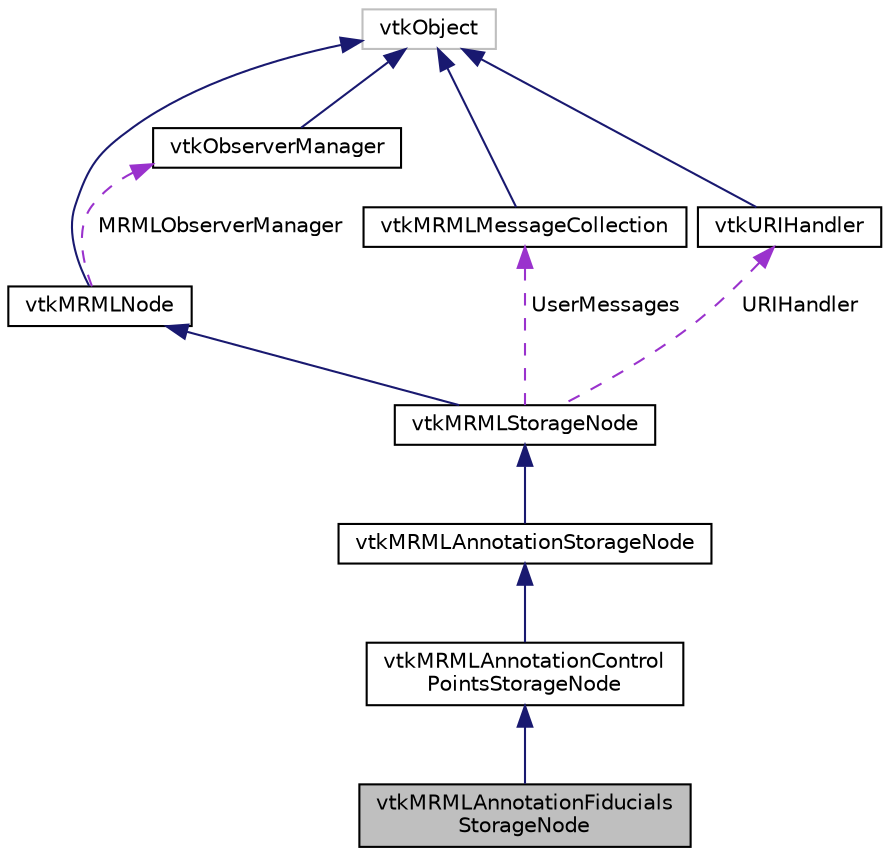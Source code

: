 digraph "vtkMRMLAnnotationFiducialsStorageNode"
{
  bgcolor="transparent";
  edge [fontname="Helvetica",fontsize="10",labelfontname="Helvetica",labelfontsize="10"];
  node [fontname="Helvetica",fontsize="10",shape=record];
  Node6 [label="vtkMRMLAnnotationFiducials\lStorageNode",height=0.2,width=0.4,color="black", fillcolor="grey75", style="filled", fontcolor="black"];
  Node7 -> Node6 [dir="back",color="midnightblue",fontsize="10",style="solid",fontname="Helvetica"];
  Node7 [label="vtkMRMLAnnotationControl\lPointsStorageNode",height=0.2,width=0.4,color="black",URL="$classvtkMRMLAnnotationControlPointsStorageNode.html"];
  Node8 -> Node7 [dir="back",color="midnightblue",fontsize="10",style="solid",fontname="Helvetica"];
  Node8 [label="vtkMRMLAnnotationStorageNode",height=0.2,width=0.4,color="black",URL="$classvtkMRMLAnnotationStorageNode.html"];
  Node9 -> Node8 [dir="back",color="midnightblue",fontsize="10",style="solid",fontname="Helvetica"];
  Node9 [label="vtkMRMLStorageNode",height=0.2,width=0.4,color="black",URL="$classvtkMRMLStorageNode.html",tooltip="A superclass for other storage nodes. "];
  Node10 -> Node9 [dir="back",color="midnightblue",fontsize="10",style="solid",fontname="Helvetica"];
  Node10 [label="vtkMRMLNode",height=0.2,width=0.4,color="black",URL="$classvtkMRMLNode.html",tooltip="Abstract Superclass for all specific types of MRML nodes. "];
  Node11 -> Node10 [dir="back",color="midnightblue",fontsize="10",style="solid",fontname="Helvetica"];
  Node11 [label="vtkObject",height=0.2,width=0.4,color="grey75"];
  Node12 -> Node10 [dir="back",color="darkorchid3",fontsize="10",style="dashed",label=" MRMLObserverManager" ,fontname="Helvetica"];
  Node12 [label="vtkObserverManager",height=0.2,width=0.4,color="black",URL="$classvtkObserverManager.html",tooltip="Manages adding and deleting of obserevers with events. "];
  Node11 -> Node12 [dir="back",color="midnightblue",fontsize="10",style="solid",fontname="Helvetica"];
  Node13 -> Node9 [dir="back",color="darkorchid3",fontsize="10",style="dashed",label=" UserMessages" ,fontname="Helvetica"];
  Node13 [label="vtkMRMLMessageCollection",height=0.2,width=0.4,color="black",URL="$classvtkMRMLMessageCollection.html"];
  Node11 -> Node13 [dir="back",color="midnightblue",fontsize="10",style="solid",fontname="Helvetica"];
  Node14 -> Node9 [dir="back",color="darkorchid3",fontsize="10",style="dashed",label=" URIHandler" ,fontname="Helvetica"];
  Node14 [label="vtkURIHandler",height=0.2,width=0.4,color="black",URL="$classvtkURIHandler.html"];
  Node11 -> Node14 [dir="back",color="midnightblue",fontsize="10",style="solid",fontname="Helvetica"];
}
